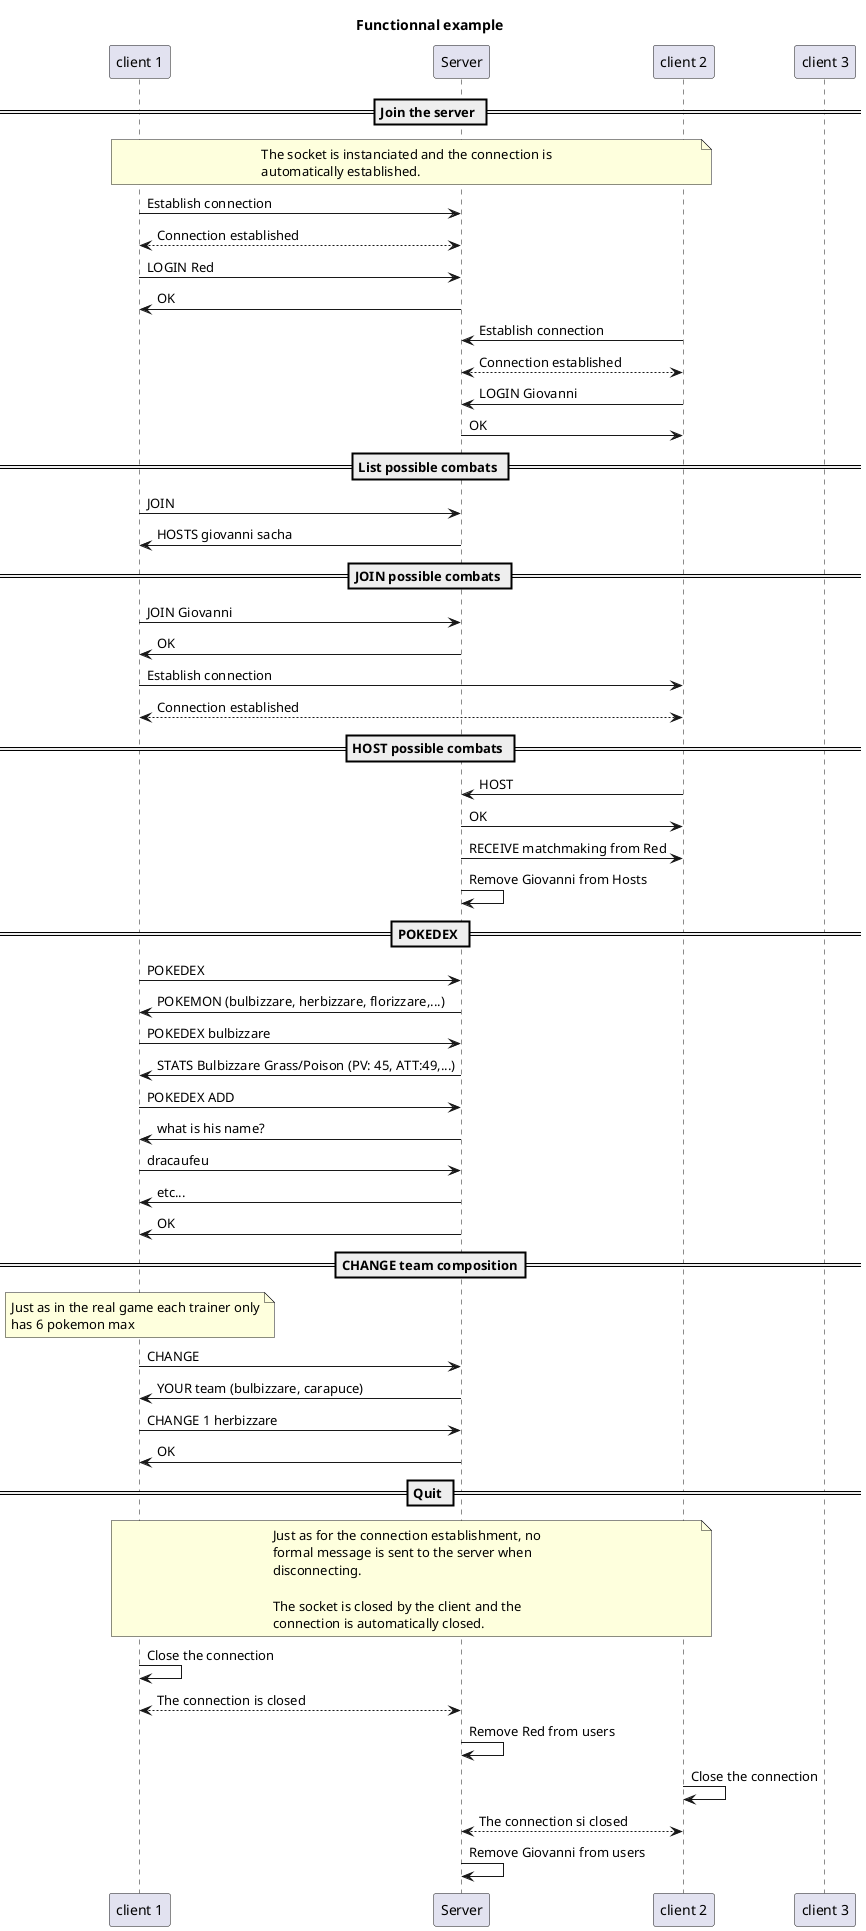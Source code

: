 @startuml functional-example

title "Functionnal example"

participant "client 1" as c1
participant "Server" as s
participant "client 2" as giovanni
participant "client 3" as sacha

== Join the server ==

note over c1,giovanni
The socket is instanciated and the connection is
automatically established.
end note

c1->s : Establish connection
c1<-->s : Connection established

c1->s: LOGIN Red
s->c1: OK

giovanni->s: Establish connection
s<-->giovanni: Connection established

giovanni->s: LOGIN Giovanni
s->giovanni: OK

== List possible combats ==

c1->s: JOIN
s->c1: HOSTS giovanni sacha

== JOIN possible combats ==

c1->s: JOIN Giovanni
s->c1: OK

c1->giovanni: Establish connection
c1<-->giovanni: Connection established

== HOST possible combats ==

giovanni->s: HOST
s->giovanni: OK
s->giovanni: RECEIVE matchmaking from Red
s->s: Remove Giovanni from Hosts

== POKEDEX ==

c1->s: POKEDEX
s->c1: POKEMON (bulbizzare, herbizzare, florizzare,...)
c1->s: POKEDEX bulbizzare
s->c1: STATS Bulbizzare Grass/Poison (PV: 45, ATT:49,...)

c1->s: POKEDEX ADD
s->c1: what is his name?
c1->s: dracaufeu
s->c1: etc...
s->c1: OK

== CHANGE team composition==
note over c1
Just as in the real game each trainer only
has 6 pokemon max
end note

c1->s: CHANGE
s->c1: YOUR team (bulbizzare, carapuce)
c1->s: CHANGE 1 herbizzare
s->c1: OK

== Quit ==

note over c1,giovanni
Just as for the connection establishment, no
formal message is sent to the server when
disconnecting.

The socket is closed by the client and the
connection is automatically closed.
end note

c1->c1: Close the connection
c1<-->s: The connection is closed
s->s: Remove Red from users

giovanni->giovanni: Close the connection
giovanni<-->s: The connection si closed
s->s: Remove Giovanni from users

@enduml
